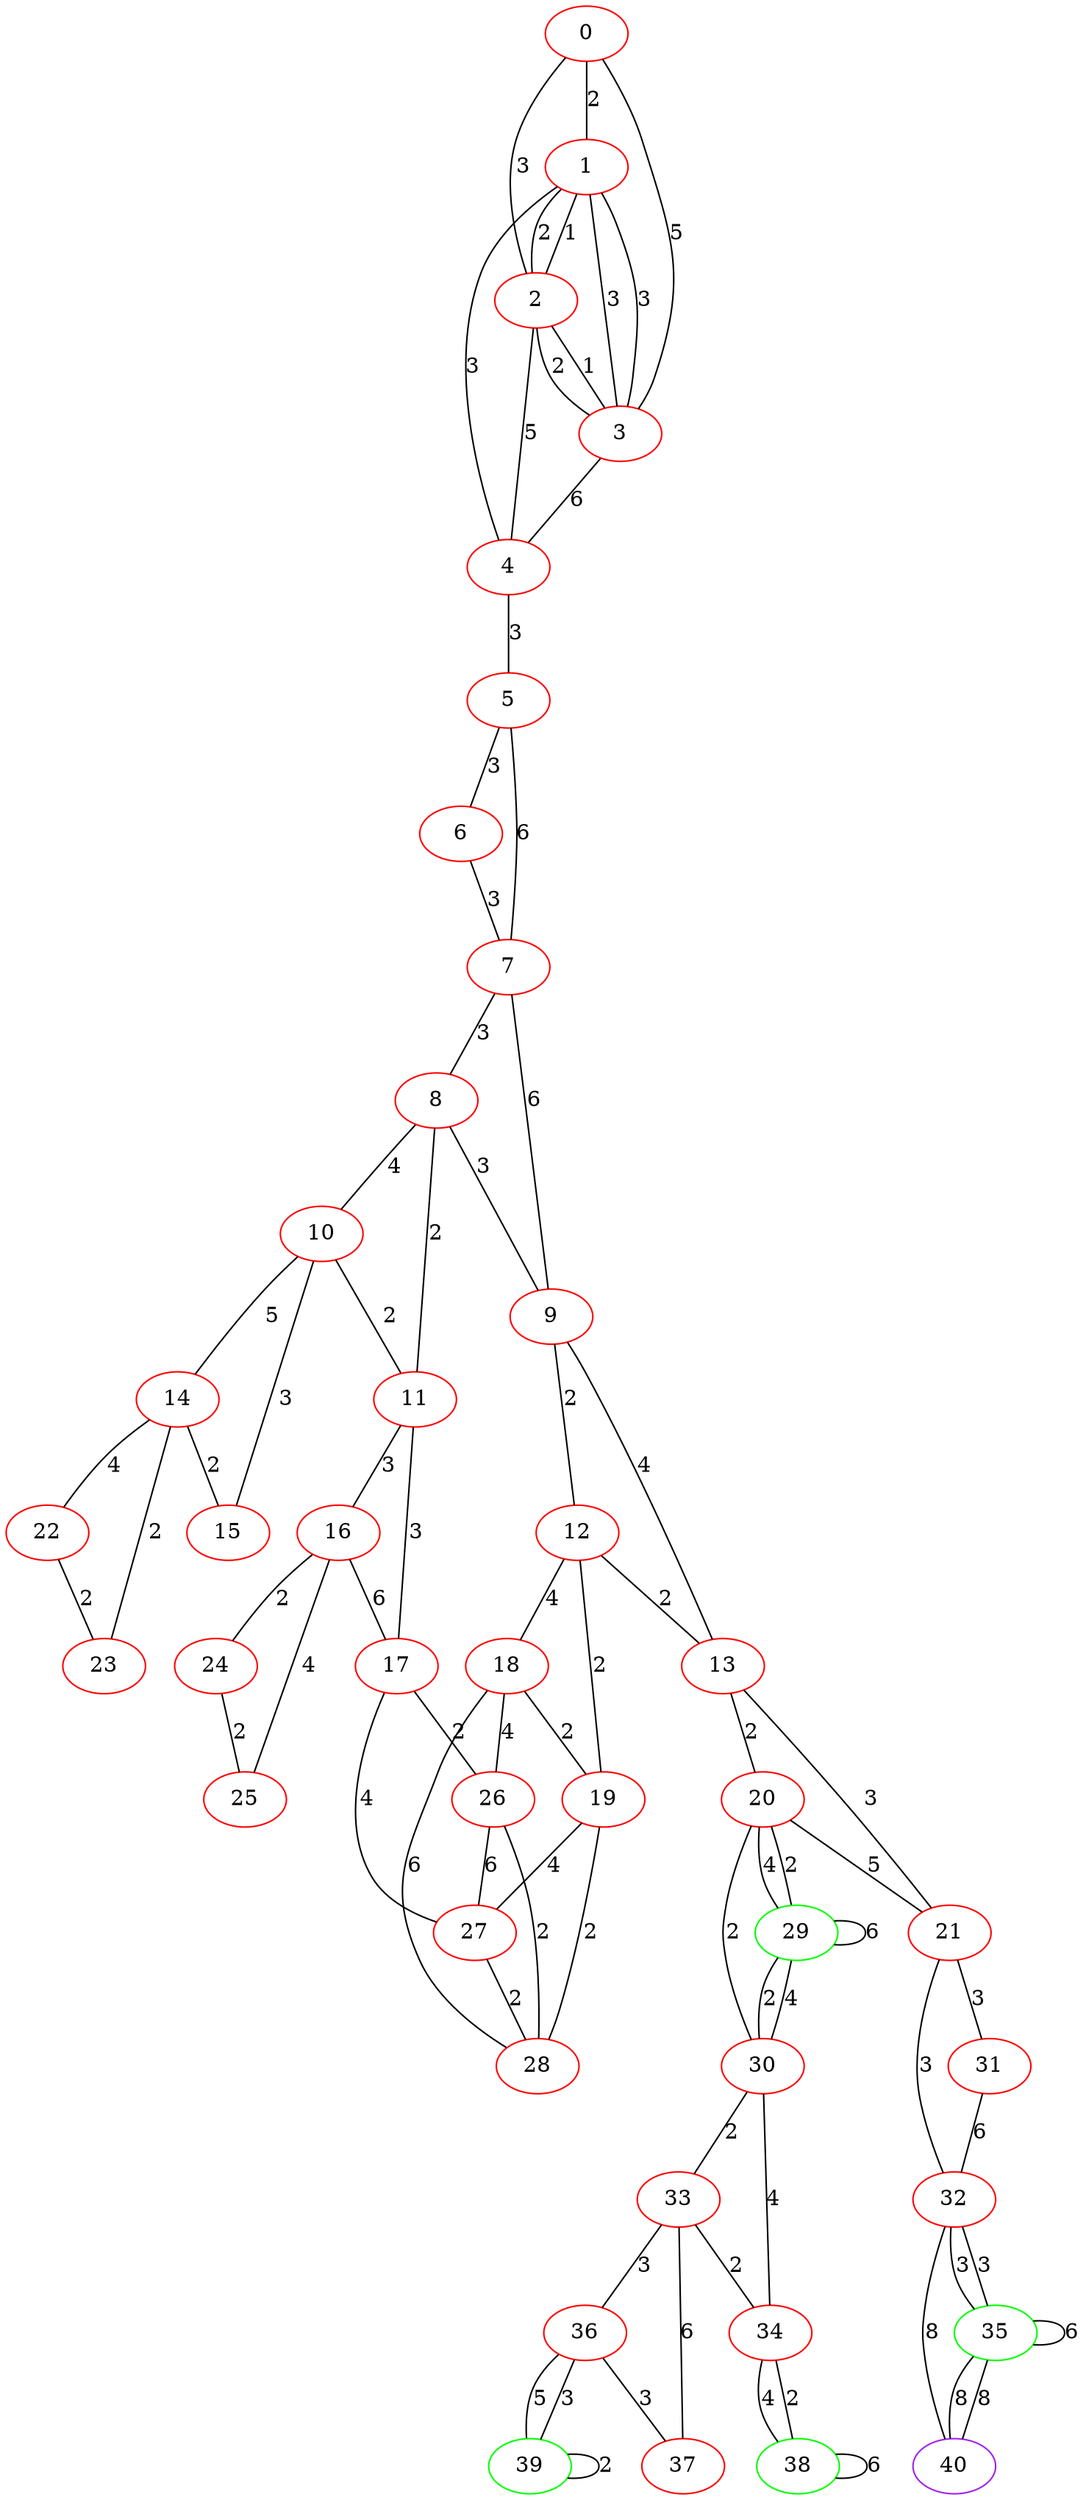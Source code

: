 graph "" {
0 [color=red, weight=1];
1 [color=red, weight=1];
2 [color=red, weight=1];
3 [color=red, weight=1];
4 [color=red, weight=1];
5 [color=red, weight=1];
6 [color=red, weight=1];
7 [color=red, weight=1];
8 [color=red, weight=1];
9 [color=red, weight=1];
10 [color=red, weight=1];
11 [color=red, weight=1];
12 [color=red, weight=1];
13 [color=red, weight=1];
14 [color=red, weight=1];
15 [color=red, weight=1];
16 [color=red, weight=1];
17 [color=red, weight=1];
18 [color=red, weight=1];
19 [color=red, weight=1];
20 [color=red, weight=1];
21 [color=red, weight=1];
22 [color=red, weight=1];
23 [color=red, weight=1];
24 [color=red, weight=1];
25 [color=red, weight=1];
26 [color=red, weight=1];
27 [color=red, weight=1];
28 [color=red, weight=1];
29 [color=green, weight=2];
30 [color=red, weight=1];
31 [color=red, weight=1];
32 [color=red, weight=1];
33 [color=red, weight=1];
34 [color=red, weight=1];
35 [color=green, weight=2];
36 [color=red, weight=1];
37 [color=red, weight=1];
38 [color=green, weight=2];
39 [color=green, weight=2];
40 [color=purple, weight=4];
0 -- 1  [key=0, label=2];
0 -- 2  [key=0, label=3];
0 -- 3  [key=0, label=5];
1 -- 2  [key=0, label=2];
1 -- 2  [key=1, label=1];
1 -- 3  [key=0, label=3];
1 -- 3  [key=1, label=3];
1 -- 4  [key=0, label=3];
2 -- 3  [key=0, label=1];
2 -- 3  [key=1, label=2];
2 -- 4  [key=0, label=5];
3 -- 4  [key=0, label=6];
4 -- 5  [key=0, label=3];
5 -- 6  [key=0, label=3];
5 -- 7  [key=0, label=6];
6 -- 7  [key=0, label=3];
7 -- 8  [key=0, label=3];
7 -- 9  [key=0, label=6];
8 -- 9  [key=0, label=3];
8 -- 10  [key=0, label=4];
8 -- 11  [key=0, label=2];
9 -- 12  [key=0, label=2];
9 -- 13  [key=0, label=4];
10 -- 11  [key=0, label=2];
10 -- 14  [key=0, label=5];
10 -- 15  [key=0, label=3];
11 -- 16  [key=0, label=3];
11 -- 17  [key=0, label=3];
12 -- 18  [key=0, label=4];
12 -- 19  [key=0, label=2];
12 -- 13  [key=0, label=2];
13 -- 21  [key=0, label=3];
13 -- 20  [key=0, label=2];
14 -- 15  [key=0, label=2];
14 -- 22  [key=0, label=4];
14 -- 23  [key=0, label=2];
16 -- 24  [key=0, label=2];
16 -- 17  [key=0, label=6];
16 -- 25  [key=0, label=4];
17 -- 26  [key=0, label=2];
17 -- 27  [key=0, label=4];
18 -- 26  [key=0, label=4];
18 -- 19  [key=0, label=2];
18 -- 28  [key=0, label=6];
19 -- 27  [key=0, label=4];
19 -- 28  [key=0, label=2];
20 -- 29  [key=0, label=2];
20 -- 29  [key=1, label=4];
20 -- 30  [key=0, label=2];
20 -- 21  [key=0, label=5];
21 -- 32  [key=0, label=3];
21 -- 31  [key=0, label=3];
22 -- 23  [key=0, label=2];
24 -- 25  [key=0, label=2];
26 -- 27  [key=0, label=6];
26 -- 28  [key=0, label=2];
27 -- 28  [key=0, label=2];
29 -- 29  [key=0, label=6];
29 -- 30  [key=0, label=4];
29 -- 30  [key=1, label=2];
30 -- 33  [key=0, label=2];
30 -- 34  [key=0, label=4];
31 -- 32  [key=0, label=6];
32 -- 40  [key=0, label=8];
32 -- 35  [key=0, label=3];
32 -- 35  [key=1, label=3];
33 -- 34  [key=0, label=2];
33 -- 36  [key=0, label=3];
33 -- 37  [key=0, label=6];
34 -- 38  [key=0, label=2];
34 -- 38  [key=1, label=4];
35 -- 40  [key=0, label=8];
35 -- 40  [key=1, label=8];
35 -- 35  [key=0, label=6];
36 -- 37  [key=0, label=3];
36 -- 39  [key=0, label=3];
36 -- 39  [key=1, label=5];
38 -- 38  [key=0, label=6];
39 -- 39  [key=0, label=2];
}
